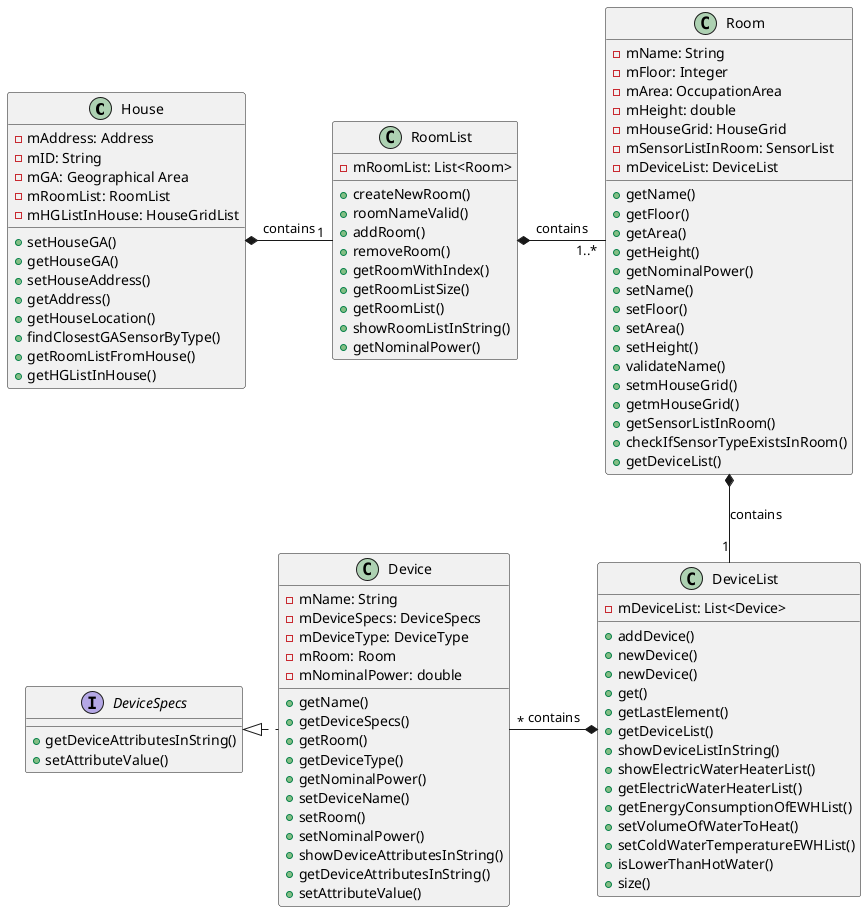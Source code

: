 @startuml

class House {
- mAddress: Address
- mID: String
- mGA: Geographical Area
- mRoomList: RoomList
- mHGListInHouse: HouseGridList
+ setHouseGA()
+ getHouseGA()
+ setHouseAddress()
+ getAddress()
+ getHouseLocation()
+ findClosestGASensorByType()
+ getRoomListFromHouse()
+ getHGListInHouse()
}

class RoomList{
- mRoomList: List<Room>
+ createNewRoom()
+ roomNameValid()
+ addRoom()
+ removeRoom()
+ getRoomWithIndex()
+ getRoomListSize()
+ getRoomList()
+ showRoomListInString()
+ getNominalPower()

}

class Room{
- mName: String
- mFloor: Integer
- mArea: OccupationArea
- mHeight: double
- mHouseGrid: HouseGrid
- mSensorListInRoom: SensorList
- mDeviceList: DeviceList
+ getName()
+ getFloor()
+ getArea()
+ getHeight()
+ getNominalPower()
+ setName()
+ setFloor()
+ setArea()
+ setHeight()
+ validateName()
+ setmHouseGrid()
+ getmHouseGrid()
+ getSensorListInRoom()
+ checkIfSensorTypeExistsInRoom()
+ getDeviceList()
}


class DeviceList{
- mDeviceList: List<Device>
+ addDevice()
+ newDevice()
+ newDevice()
+ get()
+ getLastElement()
+ getDeviceList()
+ showDeviceListInString()
+ showElectricWaterHeaterList()
+ getElectricWaterHeaterList()
+ getEnergyConsumptionOfEWHList()
+ setVolumeOfWaterToHeat()
+ setColdWaterTemperatureEWHList()
+ isLowerThanHotWater()
+ size()
}

class Device {
- mName: String
- mDeviceSpecs: DeviceSpecs
- mDeviceType: DeviceType
- mRoom: Room
- mNominalPower: double
+ getName()
+ getDeviceSpecs()
+ getRoom()
+ getDeviceType()
+ getNominalPower()
+ setDeviceName()
+ setRoom()
+ setNominalPower()
+ showDeviceAttributesInString()
+ getDeviceAttributesInString()
+ setAttributeValue()
}

interface DeviceSpecs{
+ getDeviceAttributesInString()
+ setAttributeValue()
}

House  *- "1" RoomList: contains
RoomList *- "1..*"Room: contains
Room *-- "1"DeviceList: contains
Device"*" -* DeviceList: contains
DeviceSpecs <|. Device



@enduml